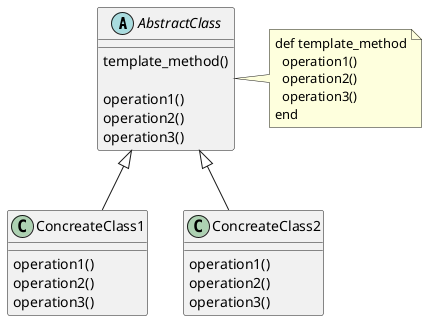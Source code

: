 @startuml

abstract class AbstractClass {
template_method()

operation1()
operation2()
operation3()
}
note right
def template_method
  operation1()
  operation2()
  operation3()
end
end note
AbstractClass <|-- ConcreateClass1
AbstractClass <|-- ConcreateClass2
class ConcreateClass1 {

operation1()
operation2()
operation3()
}
class ConcreateClass2 {

operation1()
operation2()
operation3()
}

@enduml